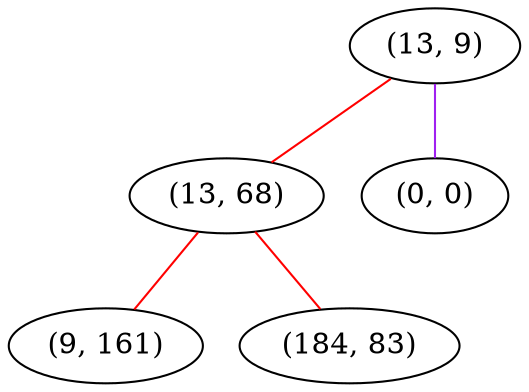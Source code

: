 graph "" {
"(13, 9)";
"(13, 68)";
"(0, 0)";
"(9, 161)";
"(184, 83)";
"(13, 9)" -- "(13, 68)"  [color=red, key=0, weight=1];
"(13, 9)" -- "(0, 0)"  [color=purple, key=0, weight=4];
"(13, 68)" -- "(184, 83)"  [color=red, key=0, weight=1];
"(13, 68)" -- "(9, 161)"  [color=red, key=0, weight=1];
}
